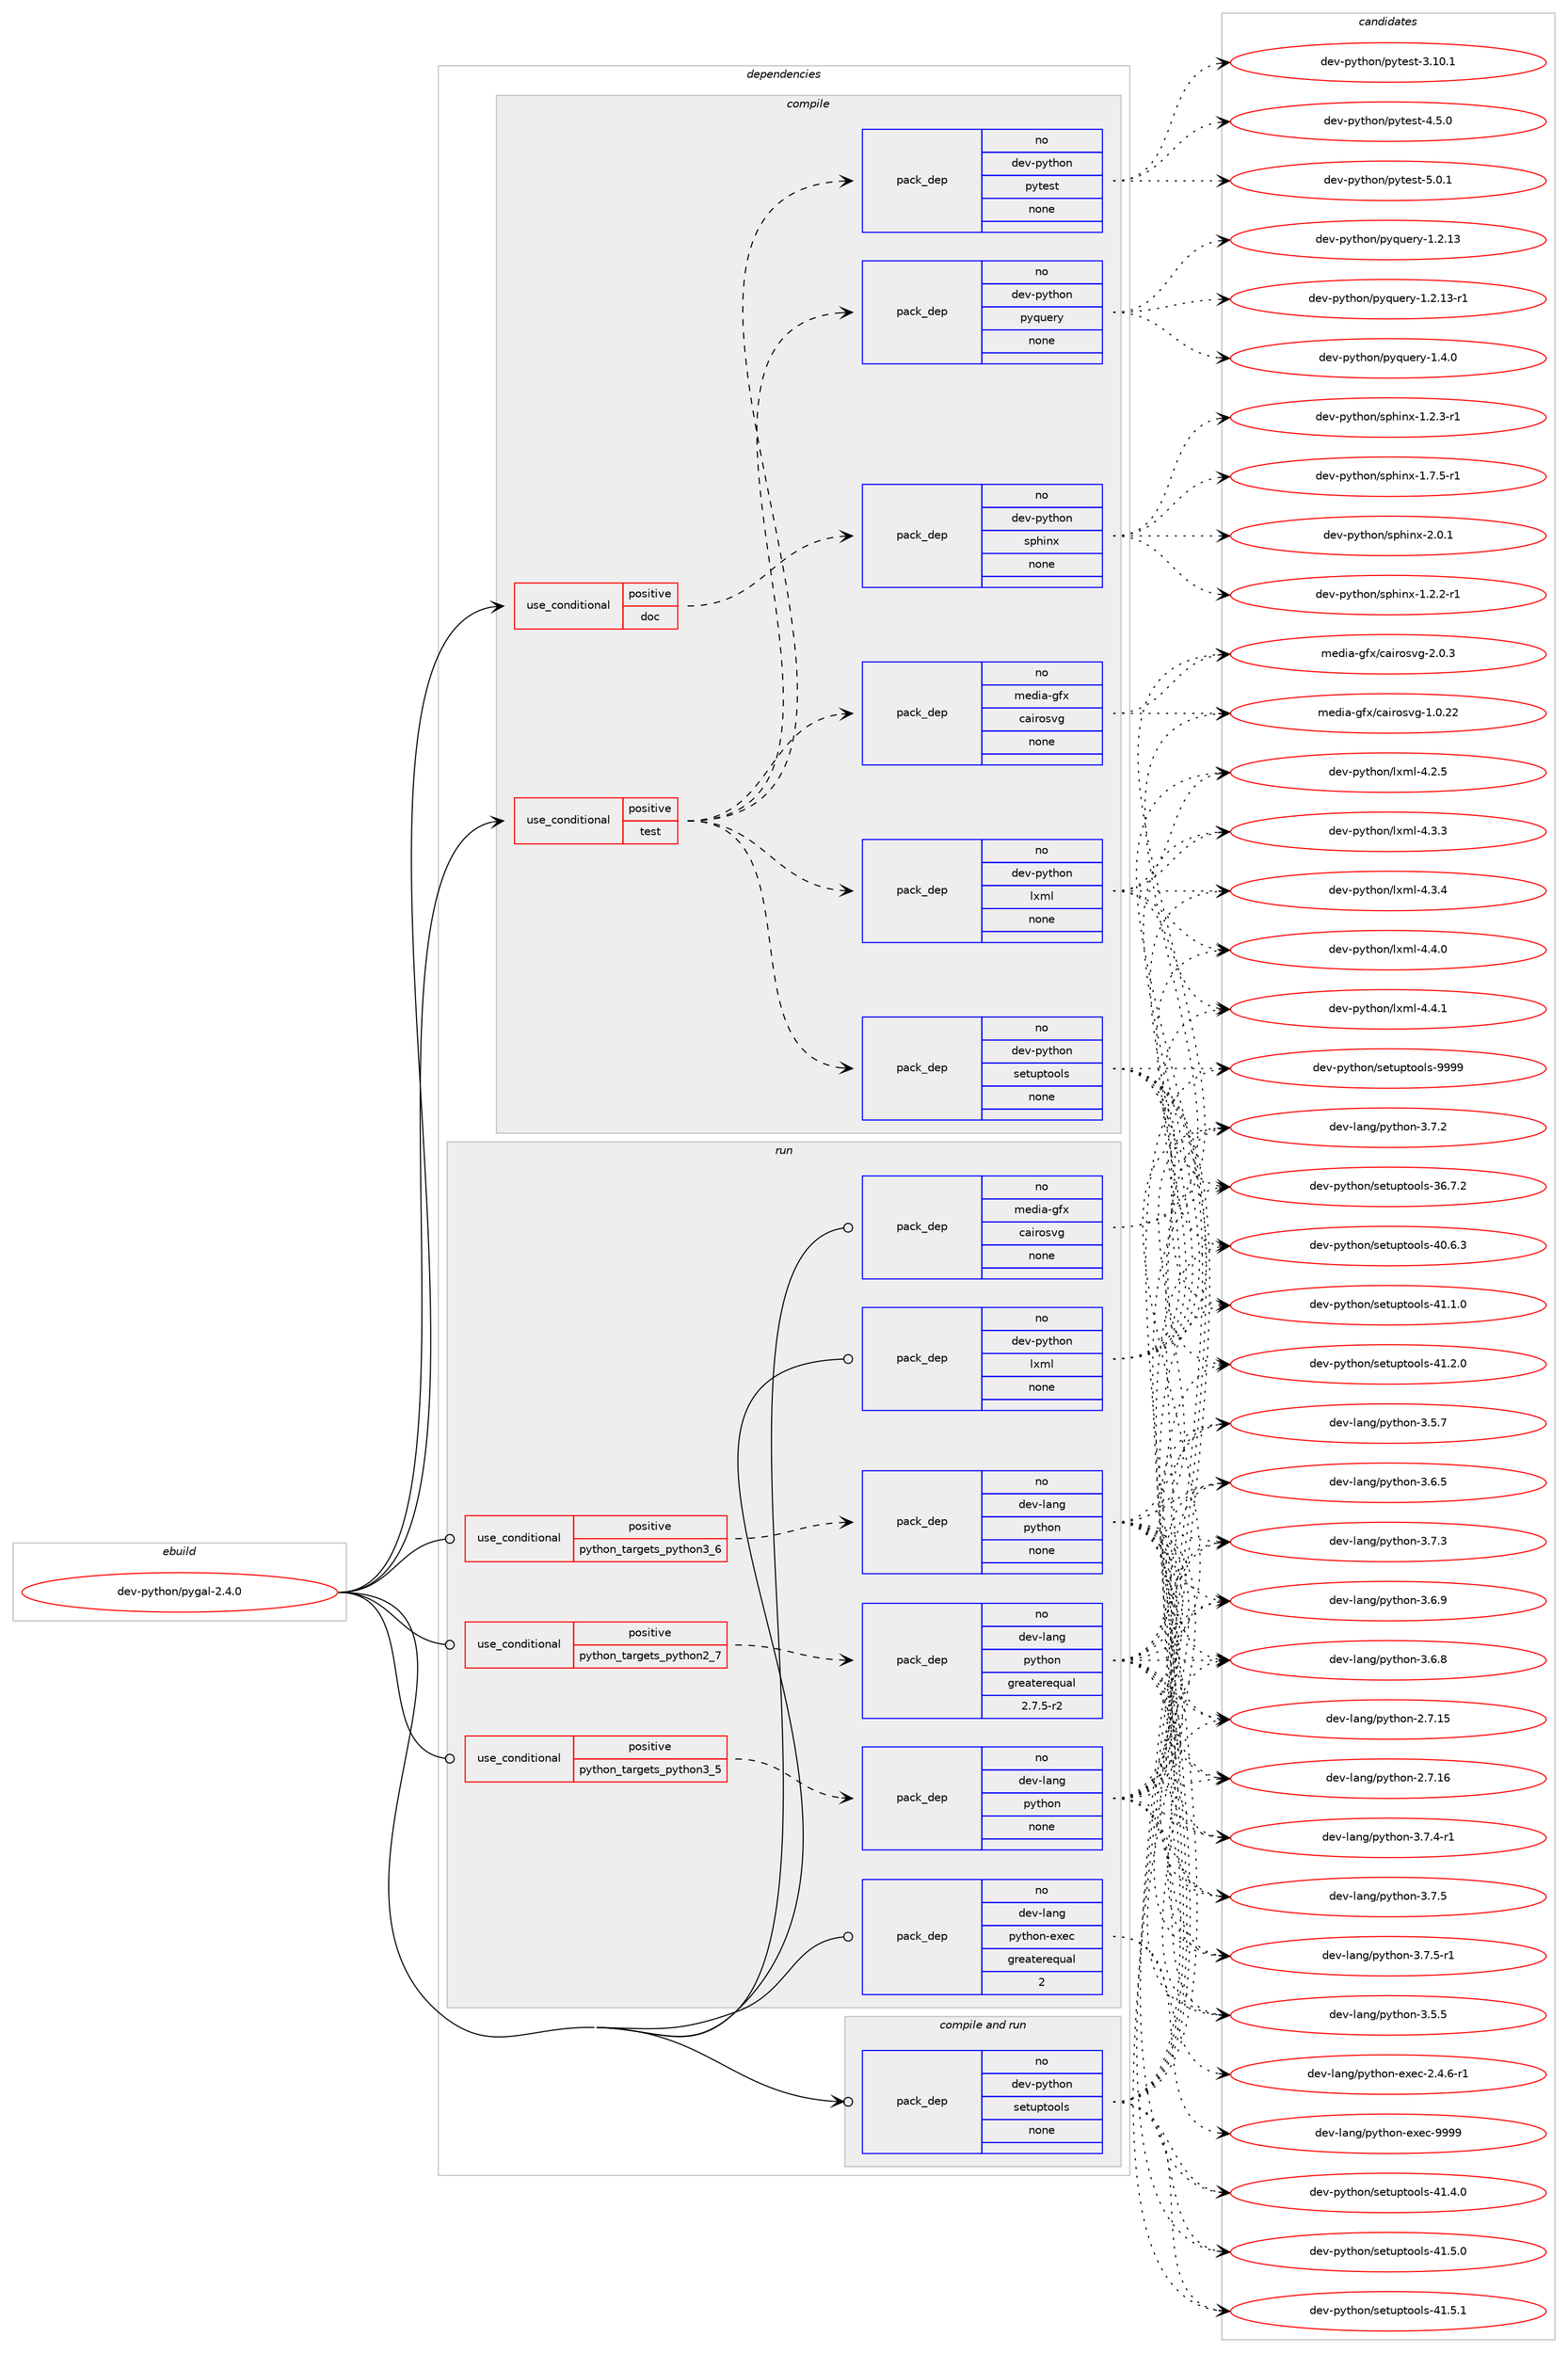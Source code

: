 digraph prolog {

# *************
# Graph options
# *************

newrank=true;
concentrate=true;
compound=true;
graph [rankdir=LR,fontname=Helvetica,fontsize=10,ranksep=1.5];#, ranksep=2.5, nodesep=0.2];
edge  [arrowhead=vee];
node  [fontname=Helvetica,fontsize=10];

# **********
# The ebuild
# **********

subgraph cluster_leftcol {
color=gray;
rank=same;
label=<<i>ebuild</i>>;
id [label="dev-python/pygal-2.4.0", color=red, width=4, href="../dev-python/pygal-2.4.0.svg"];
}

# ****************
# The dependencies
# ****************

subgraph cluster_midcol {
color=gray;
label=<<i>dependencies</i>>;
subgraph cluster_compile {
fillcolor="#eeeeee";
style=filled;
label=<<i>compile</i>>;
subgraph cond145877 {
dependency625841 [label=<<TABLE BORDER="0" CELLBORDER="1" CELLSPACING="0" CELLPADDING="4"><TR><TD ROWSPAN="3" CELLPADDING="10">use_conditional</TD></TR><TR><TD>positive</TD></TR><TR><TD>doc</TD></TR></TABLE>>, shape=none, color=red];
subgraph pack468120 {
dependency625842 [label=<<TABLE BORDER="0" CELLBORDER="1" CELLSPACING="0" CELLPADDING="4" WIDTH="220"><TR><TD ROWSPAN="6" CELLPADDING="30">pack_dep</TD></TR><TR><TD WIDTH="110">no</TD></TR><TR><TD>dev-python</TD></TR><TR><TD>sphinx</TD></TR><TR><TD>none</TD></TR><TR><TD></TD></TR></TABLE>>, shape=none, color=blue];
}
dependency625841:e -> dependency625842:w [weight=20,style="dashed",arrowhead="vee"];
}
id:e -> dependency625841:w [weight=20,style="solid",arrowhead="vee"];
subgraph cond145878 {
dependency625843 [label=<<TABLE BORDER="0" CELLBORDER="1" CELLSPACING="0" CELLPADDING="4"><TR><TD ROWSPAN="3" CELLPADDING="10">use_conditional</TD></TR><TR><TD>positive</TD></TR><TR><TD>test</TD></TR></TABLE>>, shape=none, color=red];
subgraph pack468121 {
dependency625844 [label=<<TABLE BORDER="0" CELLBORDER="1" CELLSPACING="0" CELLPADDING="4" WIDTH="220"><TR><TD ROWSPAN="6" CELLPADDING="30">pack_dep</TD></TR><TR><TD WIDTH="110">no</TD></TR><TR><TD>dev-python</TD></TR><TR><TD>lxml</TD></TR><TR><TD>none</TD></TR><TR><TD></TD></TR></TABLE>>, shape=none, color=blue];
}
dependency625843:e -> dependency625844:w [weight=20,style="dashed",arrowhead="vee"];
subgraph pack468122 {
dependency625845 [label=<<TABLE BORDER="0" CELLBORDER="1" CELLSPACING="0" CELLPADDING="4" WIDTH="220"><TR><TD ROWSPAN="6" CELLPADDING="30">pack_dep</TD></TR><TR><TD WIDTH="110">no</TD></TR><TR><TD>dev-python</TD></TR><TR><TD>setuptools</TD></TR><TR><TD>none</TD></TR><TR><TD></TD></TR></TABLE>>, shape=none, color=blue];
}
dependency625843:e -> dependency625845:w [weight=20,style="dashed",arrowhead="vee"];
subgraph pack468123 {
dependency625846 [label=<<TABLE BORDER="0" CELLBORDER="1" CELLSPACING="0" CELLPADDING="4" WIDTH="220"><TR><TD ROWSPAN="6" CELLPADDING="30">pack_dep</TD></TR><TR><TD WIDTH="110">no</TD></TR><TR><TD>media-gfx</TD></TR><TR><TD>cairosvg</TD></TR><TR><TD>none</TD></TR><TR><TD></TD></TR></TABLE>>, shape=none, color=blue];
}
dependency625843:e -> dependency625846:w [weight=20,style="dashed",arrowhead="vee"];
subgraph pack468124 {
dependency625847 [label=<<TABLE BORDER="0" CELLBORDER="1" CELLSPACING="0" CELLPADDING="4" WIDTH="220"><TR><TD ROWSPAN="6" CELLPADDING="30">pack_dep</TD></TR><TR><TD WIDTH="110">no</TD></TR><TR><TD>dev-python</TD></TR><TR><TD>pyquery</TD></TR><TR><TD>none</TD></TR><TR><TD></TD></TR></TABLE>>, shape=none, color=blue];
}
dependency625843:e -> dependency625847:w [weight=20,style="dashed",arrowhead="vee"];
subgraph pack468125 {
dependency625848 [label=<<TABLE BORDER="0" CELLBORDER="1" CELLSPACING="0" CELLPADDING="4" WIDTH="220"><TR><TD ROWSPAN="6" CELLPADDING="30">pack_dep</TD></TR><TR><TD WIDTH="110">no</TD></TR><TR><TD>dev-python</TD></TR><TR><TD>pytest</TD></TR><TR><TD>none</TD></TR><TR><TD></TD></TR></TABLE>>, shape=none, color=blue];
}
dependency625843:e -> dependency625848:w [weight=20,style="dashed",arrowhead="vee"];
}
id:e -> dependency625843:w [weight=20,style="solid",arrowhead="vee"];
}
subgraph cluster_compileandrun {
fillcolor="#eeeeee";
style=filled;
label=<<i>compile and run</i>>;
subgraph pack468126 {
dependency625849 [label=<<TABLE BORDER="0" CELLBORDER="1" CELLSPACING="0" CELLPADDING="4" WIDTH="220"><TR><TD ROWSPAN="6" CELLPADDING="30">pack_dep</TD></TR><TR><TD WIDTH="110">no</TD></TR><TR><TD>dev-python</TD></TR><TR><TD>setuptools</TD></TR><TR><TD>none</TD></TR><TR><TD></TD></TR></TABLE>>, shape=none, color=blue];
}
id:e -> dependency625849:w [weight=20,style="solid",arrowhead="odotvee"];
}
subgraph cluster_run {
fillcolor="#eeeeee";
style=filled;
label=<<i>run</i>>;
subgraph cond145879 {
dependency625850 [label=<<TABLE BORDER="0" CELLBORDER="1" CELLSPACING="0" CELLPADDING="4"><TR><TD ROWSPAN="3" CELLPADDING="10">use_conditional</TD></TR><TR><TD>positive</TD></TR><TR><TD>python_targets_python2_7</TD></TR></TABLE>>, shape=none, color=red];
subgraph pack468127 {
dependency625851 [label=<<TABLE BORDER="0" CELLBORDER="1" CELLSPACING="0" CELLPADDING="4" WIDTH="220"><TR><TD ROWSPAN="6" CELLPADDING="30">pack_dep</TD></TR><TR><TD WIDTH="110">no</TD></TR><TR><TD>dev-lang</TD></TR><TR><TD>python</TD></TR><TR><TD>greaterequal</TD></TR><TR><TD>2.7.5-r2</TD></TR></TABLE>>, shape=none, color=blue];
}
dependency625850:e -> dependency625851:w [weight=20,style="dashed",arrowhead="vee"];
}
id:e -> dependency625850:w [weight=20,style="solid",arrowhead="odot"];
subgraph cond145880 {
dependency625852 [label=<<TABLE BORDER="0" CELLBORDER="1" CELLSPACING="0" CELLPADDING="4"><TR><TD ROWSPAN="3" CELLPADDING="10">use_conditional</TD></TR><TR><TD>positive</TD></TR><TR><TD>python_targets_python3_5</TD></TR></TABLE>>, shape=none, color=red];
subgraph pack468128 {
dependency625853 [label=<<TABLE BORDER="0" CELLBORDER="1" CELLSPACING="0" CELLPADDING="4" WIDTH="220"><TR><TD ROWSPAN="6" CELLPADDING="30">pack_dep</TD></TR><TR><TD WIDTH="110">no</TD></TR><TR><TD>dev-lang</TD></TR><TR><TD>python</TD></TR><TR><TD>none</TD></TR><TR><TD></TD></TR></TABLE>>, shape=none, color=blue];
}
dependency625852:e -> dependency625853:w [weight=20,style="dashed",arrowhead="vee"];
}
id:e -> dependency625852:w [weight=20,style="solid",arrowhead="odot"];
subgraph cond145881 {
dependency625854 [label=<<TABLE BORDER="0" CELLBORDER="1" CELLSPACING="0" CELLPADDING="4"><TR><TD ROWSPAN="3" CELLPADDING="10">use_conditional</TD></TR><TR><TD>positive</TD></TR><TR><TD>python_targets_python3_6</TD></TR></TABLE>>, shape=none, color=red];
subgraph pack468129 {
dependency625855 [label=<<TABLE BORDER="0" CELLBORDER="1" CELLSPACING="0" CELLPADDING="4" WIDTH="220"><TR><TD ROWSPAN="6" CELLPADDING="30">pack_dep</TD></TR><TR><TD WIDTH="110">no</TD></TR><TR><TD>dev-lang</TD></TR><TR><TD>python</TD></TR><TR><TD>none</TD></TR><TR><TD></TD></TR></TABLE>>, shape=none, color=blue];
}
dependency625854:e -> dependency625855:w [weight=20,style="dashed",arrowhead="vee"];
}
id:e -> dependency625854:w [weight=20,style="solid",arrowhead="odot"];
subgraph pack468130 {
dependency625856 [label=<<TABLE BORDER="0" CELLBORDER="1" CELLSPACING="0" CELLPADDING="4" WIDTH="220"><TR><TD ROWSPAN="6" CELLPADDING="30">pack_dep</TD></TR><TR><TD WIDTH="110">no</TD></TR><TR><TD>dev-lang</TD></TR><TR><TD>python-exec</TD></TR><TR><TD>greaterequal</TD></TR><TR><TD>2</TD></TR></TABLE>>, shape=none, color=blue];
}
id:e -> dependency625856:w [weight=20,style="solid",arrowhead="odot"];
subgraph pack468131 {
dependency625857 [label=<<TABLE BORDER="0" CELLBORDER="1" CELLSPACING="0" CELLPADDING="4" WIDTH="220"><TR><TD ROWSPAN="6" CELLPADDING="30">pack_dep</TD></TR><TR><TD WIDTH="110">no</TD></TR><TR><TD>dev-python</TD></TR><TR><TD>lxml</TD></TR><TR><TD>none</TD></TR><TR><TD></TD></TR></TABLE>>, shape=none, color=blue];
}
id:e -> dependency625857:w [weight=20,style="solid",arrowhead="odot"];
subgraph pack468132 {
dependency625858 [label=<<TABLE BORDER="0" CELLBORDER="1" CELLSPACING="0" CELLPADDING="4" WIDTH="220"><TR><TD ROWSPAN="6" CELLPADDING="30">pack_dep</TD></TR><TR><TD WIDTH="110">no</TD></TR><TR><TD>media-gfx</TD></TR><TR><TD>cairosvg</TD></TR><TR><TD>none</TD></TR><TR><TD></TD></TR></TABLE>>, shape=none, color=blue];
}
id:e -> dependency625858:w [weight=20,style="solid",arrowhead="odot"];
}
}

# **************
# The candidates
# **************

subgraph cluster_choices {
rank=same;
color=gray;
label=<<i>candidates</i>>;

subgraph choice468120 {
color=black;
nodesep=1;
choice10010111845112121116104111110471151121041051101204549465046504511449 [label="dev-python/sphinx-1.2.2-r1", color=red, width=4,href="../dev-python/sphinx-1.2.2-r1.svg"];
choice10010111845112121116104111110471151121041051101204549465046514511449 [label="dev-python/sphinx-1.2.3-r1", color=red, width=4,href="../dev-python/sphinx-1.2.3-r1.svg"];
choice10010111845112121116104111110471151121041051101204549465546534511449 [label="dev-python/sphinx-1.7.5-r1", color=red, width=4,href="../dev-python/sphinx-1.7.5-r1.svg"];
choice1001011184511212111610411111047115112104105110120455046484649 [label="dev-python/sphinx-2.0.1", color=red, width=4,href="../dev-python/sphinx-2.0.1.svg"];
dependency625842:e -> choice10010111845112121116104111110471151121041051101204549465046504511449:w [style=dotted,weight="100"];
dependency625842:e -> choice10010111845112121116104111110471151121041051101204549465046514511449:w [style=dotted,weight="100"];
dependency625842:e -> choice10010111845112121116104111110471151121041051101204549465546534511449:w [style=dotted,weight="100"];
dependency625842:e -> choice1001011184511212111610411111047115112104105110120455046484649:w [style=dotted,weight="100"];
}
subgraph choice468121 {
color=black;
nodesep=1;
choice1001011184511212111610411111047108120109108455246504653 [label="dev-python/lxml-4.2.5", color=red, width=4,href="../dev-python/lxml-4.2.5.svg"];
choice1001011184511212111610411111047108120109108455246514651 [label="dev-python/lxml-4.3.3", color=red, width=4,href="../dev-python/lxml-4.3.3.svg"];
choice1001011184511212111610411111047108120109108455246514652 [label="dev-python/lxml-4.3.4", color=red, width=4,href="../dev-python/lxml-4.3.4.svg"];
choice1001011184511212111610411111047108120109108455246524648 [label="dev-python/lxml-4.4.0", color=red, width=4,href="../dev-python/lxml-4.4.0.svg"];
choice1001011184511212111610411111047108120109108455246524649 [label="dev-python/lxml-4.4.1", color=red, width=4,href="../dev-python/lxml-4.4.1.svg"];
dependency625844:e -> choice1001011184511212111610411111047108120109108455246504653:w [style=dotted,weight="100"];
dependency625844:e -> choice1001011184511212111610411111047108120109108455246514651:w [style=dotted,weight="100"];
dependency625844:e -> choice1001011184511212111610411111047108120109108455246514652:w [style=dotted,weight="100"];
dependency625844:e -> choice1001011184511212111610411111047108120109108455246524648:w [style=dotted,weight="100"];
dependency625844:e -> choice1001011184511212111610411111047108120109108455246524649:w [style=dotted,weight="100"];
}
subgraph choice468122 {
color=black;
nodesep=1;
choice100101118451121211161041111104711510111611711211611111110811545515446554650 [label="dev-python/setuptools-36.7.2", color=red, width=4,href="../dev-python/setuptools-36.7.2.svg"];
choice100101118451121211161041111104711510111611711211611111110811545524846544651 [label="dev-python/setuptools-40.6.3", color=red, width=4,href="../dev-python/setuptools-40.6.3.svg"];
choice100101118451121211161041111104711510111611711211611111110811545524946494648 [label="dev-python/setuptools-41.1.0", color=red, width=4,href="../dev-python/setuptools-41.1.0.svg"];
choice100101118451121211161041111104711510111611711211611111110811545524946504648 [label="dev-python/setuptools-41.2.0", color=red, width=4,href="../dev-python/setuptools-41.2.0.svg"];
choice100101118451121211161041111104711510111611711211611111110811545524946524648 [label="dev-python/setuptools-41.4.0", color=red, width=4,href="../dev-python/setuptools-41.4.0.svg"];
choice100101118451121211161041111104711510111611711211611111110811545524946534648 [label="dev-python/setuptools-41.5.0", color=red, width=4,href="../dev-python/setuptools-41.5.0.svg"];
choice100101118451121211161041111104711510111611711211611111110811545524946534649 [label="dev-python/setuptools-41.5.1", color=red, width=4,href="../dev-python/setuptools-41.5.1.svg"];
choice10010111845112121116104111110471151011161171121161111111081154557575757 [label="dev-python/setuptools-9999", color=red, width=4,href="../dev-python/setuptools-9999.svg"];
dependency625845:e -> choice100101118451121211161041111104711510111611711211611111110811545515446554650:w [style=dotted,weight="100"];
dependency625845:e -> choice100101118451121211161041111104711510111611711211611111110811545524846544651:w [style=dotted,weight="100"];
dependency625845:e -> choice100101118451121211161041111104711510111611711211611111110811545524946494648:w [style=dotted,weight="100"];
dependency625845:e -> choice100101118451121211161041111104711510111611711211611111110811545524946504648:w [style=dotted,weight="100"];
dependency625845:e -> choice100101118451121211161041111104711510111611711211611111110811545524946524648:w [style=dotted,weight="100"];
dependency625845:e -> choice100101118451121211161041111104711510111611711211611111110811545524946534648:w [style=dotted,weight="100"];
dependency625845:e -> choice100101118451121211161041111104711510111611711211611111110811545524946534649:w [style=dotted,weight="100"];
dependency625845:e -> choice10010111845112121116104111110471151011161171121161111111081154557575757:w [style=dotted,weight="100"];
}
subgraph choice468123 {
color=black;
nodesep=1;
choice109101100105974510310212047999710511411111511810345494648465050 [label="media-gfx/cairosvg-1.0.22", color=red, width=4,href="../media-gfx/cairosvg-1.0.22.svg"];
choice1091011001059745103102120479997105114111115118103455046484651 [label="media-gfx/cairosvg-2.0.3", color=red, width=4,href="../media-gfx/cairosvg-2.0.3.svg"];
dependency625846:e -> choice109101100105974510310212047999710511411111511810345494648465050:w [style=dotted,weight="100"];
dependency625846:e -> choice1091011001059745103102120479997105114111115118103455046484651:w [style=dotted,weight="100"];
}
subgraph choice468124 {
color=black;
nodesep=1;
choice100101118451121211161041111104711212111311710111412145494650464951 [label="dev-python/pyquery-1.2.13", color=red, width=4,href="../dev-python/pyquery-1.2.13.svg"];
choice1001011184511212111610411111047112121113117101114121454946504649514511449 [label="dev-python/pyquery-1.2.13-r1", color=red, width=4,href="../dev-python/pyquery-1.2.13-r1.svg"];
choice1001011184511212111610411111047112121113117101114121454946524648 [label="dev-python/pyquery-1.4.0", color=red, width=4,href="../dev-python/pyquery-1.4.0.svg"];
dependency625847:e -> choice100101118451121211161041111104711212111311710111412145494650464951:w [style=dotted,weight="100"];
dependency625847:e -> choice1001011184511212111610411111047112121113117101114121454946504649514511449:w [style=dotted,weight="100"];
dependency625847:e -> choice1001011184511212111610411111047112121113117101114121454946524648:w [style=dotted,weight="100"];
}
subgraph choice468125 {
color=black;
nodesep=1;
choice100101118451121211161041111104711212111610111511645514649484649 [label="dev-python/pytest-3.10.1", color=red, width=4,href="../dev-python/pytest-3.10.1.svg"];
choice1001011184511212111610411111047112121116101115116455246534648 [label="dev-python/pytest-4.5.0", color=red, width=4,href="../dev-python/pytest-4.5.0.svg"];
choice1001011184511212111610411111047112121116101115116455346484649 [label="dev-python/pytest-5.0.1", color=red, width=4,href="../dev-python/pytest-5.0.1.svg"];
dependency625848:e -> choice100101118451121211161041111104711212111610111511645514649484649:w [style=dotted,weight="100"];
dependency625848:e -> choice1001011184511212111610411111047112121116101115116455246534648:w [style=dotted,weight="100"];
dependency625848:e -> choice1001011184511212111610411111047112121116101115116455346484649:w [style=dotted,weight="100"];
}
subgraph choice468126 {
color=black;
nodesep=1;
choice100101118451121211161041111104711510111611711211611111110811545515446554650 [label="dev-python/setuptools-36.7.2", color=red, width=4,href="../dev-python/setuptools-36.7.2.svg"];
choice100101118451121211161041111104711510111611711211611111110811545524846544651 [label="dev-python/setuptools-40.6.3", color=red, width=4,href="../dev-python/setuptools-40.6.3.svg"];
choice100101118451121211161041111104711510111611711211611111110811545524946494648 [label="dev-python/setuptools-41.1.0", color=red, width=4,href="../dev-python/setuptools-41.1.0.svg"];
choice100101118451121211161041111104711510111611711211611111110811545524946504648 [label="dev-python/setuptools-41.2.0", color=red, width=4,href="../dev-python/setuptools-41.2.0.svg"];
choice100101118451121211161041111104711510111611711211611111110811545524946524648 [label="dev-python/setuptools-41.4.0", color=red, width=4,href="../dev-python/setuptools-41.4.0.svg"];
choice100101118451121211161041111104711510111611711211611111110811545524946534648 [label="dev-python/setuptools-41.5.0", color=red, width=4,href="../dev-python/setuptools-41.5.0.svg"];
choice100101118451121211161041111104711510111611711211611111110811545524946534649 [label="dev-python/setuptools-41.5.1", color=red, width=4,href="../dev-python/setuptools-41.5.1.svg"];
choice10010111845112121116104111110471151011161171121161111111081154557575757 [label="dev-python/setuptools-9999", color=red, width=4,href="../dev-python/setuptools-9999.svg"];
dependency625849:e -> choice100101118451121211161041111104711510111611711211611111110811545515446554650:w [style=dotted,weight="100"];
dependency625849:e -> choice100101118451121211161041111104711510111611711211611111110811545524846544651:w [style=dotted,weight="100"];
dependency625849:e -> choice100101118451121211161041111104711510111611711211611111110811545524946494648:w [style=dotted,weight="100"];
dependency625849:e -> choice100101118451121211161041111104711510111611711211611111110811545524946504648:w [style=dotted,weight="100"];
dependency625849:e -> choice100101118451121211161041111104711510111611711211611111110811545524946524648:w [style=dotted,weight="100"];
dependency625849:e -> choice100101118451121211161041111104711510111611711211611111110811545524946534648:w [style=dotted,weight="100"];
dependency625849:e -> choice100101118451121211161041111104711510111611711211611111110811545524946534649:w [style=dotted,weight="100"];
dependency625849:e -> choice10010111845112121116104111110471151011161171121161111111081154557575757:w [style=dotted,weight="100"];
}
subgraph choice468127 {
color=black;
nodesep=1;
choice10010111845108971101034711212111610411111045504655464953 [label="dev-lang/python-2.7.15", color=red, width=4,href="../dev-lang/python-2.7.15.svg"];
choice10010111845108971101034711212111610411111045504655464954 [label="dev-lang/python-2.7.16", color=red, width=4,href="../dev-lang/python-2.7.16.svg"];
choice100101118451089711010347112121116104111110455146534653 [label="dev-lang/python-3.5.5", color=red, width=4,href="../dev-lang/python-3.5.5.svg"];
choice100101118451089711010347112121116104111110455146534655 [label="dev-lang/python-3.5.7", color=red, width=4,href="../dev-lang/python-3.5.7.svg"];
choice100101118451089711010347112121116104111110455146544653 [label="dev-lang/python-3.6.5", color=red, width=4,href="../dev-lang/python-3.6.5.svg"];
choice100101118451089711010347112121116104111110455146544656 [label="dev-lang/python-3.6.8", color=red, width=4,href="../dev-lang/python-3.6.8.svg"];
choice100101118451089711010347112121116104111110455146544657 [label="dev-lang/python-3.6.9", color=red, width=4,href="../dev-lang/python-3.6.9.svg"];
choice100101118451089711010347112121116104111110455146554650 [label="dev-lang/python-3.7.2", color=red, width=4,href="../dev-lang/python-3.7.2.svg"];
choice100101118451089711010347112121116104111110455146554651 [label="dev-lang/python-3.7.3", color=red, width=4,href="../dev-lang/python-3.7.3.svg"];
choice1001011184510897110103471121211161041111104551465546524511449 [label="dev-lang/python-3.7.4-r1", color=red, width=4,href="../dev-lang/python-3.7.4-r1.svg"];
choice100101118451089711010347112121116104111110455146554653 [label="dev-lang/python-3.7.5", color=red, width=4,href="../dev-lang/python-3.7.5.svg"];
choice1001011184510897110103471121211161041111104551465546534511449 [label="dev-lang/python-3.7.5-r1", color=red, width=4,href="../dev-lang/python-3.7.5-r1.svg"];
dependency625851:e -> choice10010111845108971101034711212111610411111045504655464953:w [style=dotted,weight="100"];
dependency625851:e -> choice10010111845108971101034711212111610411111045504655464954:w [style=dotted,weight="100"];
dependency625851:e -> choice100101118451089711010347112121116104111110455146534653:w [style=dotted,weight="100"];
dependency625851:e -> choice100101118451089711010347112121116104111110455146534655:w [style=dotted,weight="100"];
dependency625851:e -> choice100101118451089711010347112121116104111110455146544653:w [style=dotted,weight="100"];
dependency625851:e -> choice100101118451089711010347112121116104111110455146544656:w [style=dotted,weight="100"];
dependency625851:e -> choice100101118451089711010347112121116104111110455146544657:w [style=dotted,weight="100"];
dependency625851:e -> choice100101118451089711010347112121116104111110455146554650:w [style=dotted,weight="100"];
dependency625851:e -> choice100101118451089711010347112121116104111110455146554651:w [style=dotted,weight="100"];
dependency625851:e -> choice1001011184510897110103471121211161041111104551465546524511449:w [style=dotted,weight="100"];
dependency625851:e -> choice100101118451089711010347112121116104111110455146554653:w [style=dotted,weight="100"];
dependency625851:e -> choice1001011184510897110103471121211161041111104551465546534511449:w [style=dotted,weight="100"];
}
subgraph choice468128 {
color=black;
nodesep=1;
choice10010111845108971101034711212111610411111045504655464953 [label="dev-lang/python-2.7.15", color=red, width=4,href="../dev-lang/python-2.7.15.svg"];
choice10010111845108971101034711212111610411111045504655464954 [label="dev-lang/python-2.7.16", color=red, width=4,href="../dev-lang/python-2.7.16.svg"];
choice100101118451089711010347112121116104111110455146534653 [label="dev-lang/python-3.5.5", color=red, width=4,href="../dev-lang/python-3.5.5.svg"];
choice100101118451089711010347112121116104111110455146534655 [label="dev-lang/python-3.5.7", color=red, width=4,href="../dev-lang/python-3.5.7.svg"];
choice100101118451089711010347112121116104111110455146544653 [label="dev-lang/python-3.6.5", color=red, width=4,href="../dev-lang/python-3.6.5.svg"];
choice100101118451089711010347112121116104111110455146544656 [label="dev-lang/python-3.6.8", color=red, width=4,href="../dev-lang/python-3.6.8.svg"];
choice100101118451089711010347112121116104111110455146544657 [label="dev-lang/python-3.6.9", color=red, width=4,href="../dev-lang/python-3.6.9.svg"];
choice100101118451089711010347112121116104111110455146554650 [label="dev-lang/python-3.7.2", color=red, width=4,href="../dev-lang/python-3.7.2.svg"];
choice100101118451089711010347112121116104111110455146554651 [label="dev-lang/python-3.7.3", color=red, width=4,href="../dev-lang/python-3.7.3.svg"];
choice1001011184510897110103471121211161041111104551465546524511449 [label="dev-lang/python-3.7.4-r1", color=red, width=4,href="../dev-lang/python-3.7.4-r1.svg"];
choice100101118451089711010347112121116104111110455146554653 [label="dev-lang/python-3.7.5", color=red, width=4,href="../dev-lang/python-3.7.5.svg"];
choice1001011184510897110103471121211161041111104551465546534511449 [label="dev-lang/python-3.7.5-r1", color=red, width=4,href="../dev-lang/python-3.7.5-r1.svg"];
dependency625853:e -> choice10010111845108971101034711212111610411111045504655464953:w [style=dotted,weight="100"];
dependency625853:e -> choice10010111845108971101034711212111610411111045504655464954:w [style=dotted,weight="100"];
dependency625853:e -> choice100101118451089711010347112121116104111110455146534653:w [style=dotted,weight="100"];
dependency625853:e -> choice100101118451089711010347112121116104111110455146534655:w [style=dotted,weight="100"];
dependency625853:e -> choice100101118451089711010347112121116104111110455146544653:w [style=dotted,weight="100"];
dependency625853:e -> choice100101118451089711010347112121116104111110455146544656:w [style=dotted,weight="100"];
dependency625853:e -> choice100101118451089711010347112121116104111110455146544657:w [style=dotted,weight="100"];
dependency625853:e -> choice100101118451089711010347112121116104111110455146554650:w [style=dotted,weight="100"];
dependency625853:e -> choice100101118451089711010347112121116104111110455146554651:w [style=dotted,weight="100"];
dependency625853:e -> choice1001011184510897110103471121211161041111104551465546524511449:w [style=dotted,weight="100"];
dependency625853:e -> choice100101118451089711010347112121116104111110455146554653:w [style=dotted,weight="100"];
dependency625853:e -> choice1001011184510897110103471121211161041111104551465546534511449:w [style=dotted,weight="100"];
}
subgraph choice468129 {
color=black;
nodesep=1;
choice10010111845108971101034711212111610411111045504655464953 [label="dev-lang/python-2.7.15", color=red, width=4,href="../dev-lang/python-2.7.15.svg"];
choice10010111845108971101034711212111610411111045504655464954 [label="dev-lang/python-2.7.16", color=red, width=4,href="../dev-lang/python-2.7.16.svg"];
choice100101118451089711010347112121116104111110455146534653 [label="dev-lang/python-3.5.5", color=red, width=4,href="../dev-lang/python-3.5.5.svg"];
choice100101118451089711010347112121116104111110455146534655 [label="dev-lang/python-3.5.7", color=red, width=4,href="../dev-lang/python-3.5.7.svg"];
choice100101118451089711010347112121116104111110455146544653 [label="dev-lang/python-3.6.5", color=red, width=4,href="../dev-lang/python-3.6.5.svg"];
choice100101118451089711010347112121116104111110455146544656 [label="dev-lang/python-3.6.8", color=red, width=4,href="../dev-lang/python-3.6.8.svg"];
choice100101118451089711010347112121116104111110455146544657 [label="dev-lang/python-3.6.9", color=red, width=4,href="../dev-lang/python-3.6.9.svg"];
choice100101118451089711010347112121116104111110455146554650 [label="dev-lang/python-3.7.2", color=red, width=4,href="../dev-lang/python-3.7.2.svg"];
choice100101118451089711010347112121116104111110455146554651 [label="dev-lang/python-3.7.3", color=red, width=4,href="../dev-lang/python-3.7.3.svg"];
choice1001011184510897110103471121211161041111104551465546524511449 [label="dev-lang/python-3.7.4-r1", color=red, width=4,href="../dev-lang/python-3.7.4-r1.svg"];
choice100101118451089711010347112121116104111110455146554653 [label="dev-lang/python-3.7.5", color=red, width=4,href="../dev-lang/python-3.7.5.svg"];
choice1001011184510897110103471121211161041111104551465546534511449 [label="dev-lang/python-3.7.5-r1", color=red, width=4,href="../dev-lang/python-3.7.5-r1.svg"];
dependency625855:e -> choice10010111845108971101034711212111610411111045504655464953:w [style=dotted,weight="100"];
dependency625855:e -> choice10010111845108971101034711212111610411111045504655464954:w [style=dotted,weight="100"];
dependency625855:e -> choice100101118451089711010347112121116104111110455146534653:w [style=dotted,weight="100"];
dependency625855:e -> choice100101118451089711010347112121116104111110455146534655:w [style=dotted,weight="100"];
dependency625855:e -> choice100101118451089711010347112121116104111110455146544653:w [style=dotted,weight="100"];
dependency625855:e -> choice100101118451089711010347112121116104111110455146544656:w [style=dotted,weight="100"];
dependency625855:e -> choice100101118451089711010347112121116104111110455146544657:w [style=dotted,weight="100"];
dependency625855:e -> choice100101118451089711010347112121116104111110455146554650:w [style=dotted,weight="100"];
dependency625855:e -> choice100101118451089711010347112121116104111110455146554651:w [style=dotted,weight="100"];
dependency625855:e -> choice1001011184510897110103471121211161041111104551465546524511449:w [style=dotted,weight="100"];
dependency625855:e -> choice100101118451089711010347112121116104111110455146554653:w [style=dotted,weight="100"];
dependency625855:e -> choice1001011184510897110103471121211161041111104551465546534511449:w [style=dotted,weight="100"];
}
subgraph choice468130 {
color=black;
nodesep=1;
choice10010111845108971101034711212111610411111045101120101994550465246544511449 [label="dev-lang/python-exec-2.4.6-r1", color=red, width=4,href="../dev-lang/python-exec-2.4.6-r1.svg"];
choice10010111845108971101034711212111610411111045101120101994557575757 [label="dev-lang/python-exec-9999", color=red, width=4,href="../dev-lang/python-exec-9999.svg"];
dependency625856:e -> choice10010111845108971101034711212111610411111045101120101994550465246544511449:w [style=dotted,weight="100"];
dependency625856:e -> choice10010111845108971101034711212111610411111045101120101994557575757:w [style=dotted,weight="100"];
}
subgraph choice468131 {
color=black;
nodesep=1;
choice1001011184511212111610411111047108120109108455246504653 [label="dev-python/lxml-4.2.5", color=red, width=4,href="../dev-python/lxml-4.2.5.svg"];
choice1001011184511212111610411111047108120109108455246514651 [label="dev-python/lxml-4.3.3", color=red, width=4,href="../dev-python/lxml-4.3.3.svg"];
choice1001011184511212111610411111047108120109108455246514652 [label="dev-python/lxml-4.3.4", color=red, width=4,href="../dev-python/lxml-4.3.4.svg"];
choice1001011184511212111610411111047108120109108455246524648 [label="dev-python/lxml-4.4.0", color=red, width=4,href="../dev-python/lxml-4.4.0.svg"];
choice1001011184511212111610411111047108120109108455246524649 [label="dev-python/lxml-4.4.1", color=red, width=4,href="../dev-python/lxml-4.4.1.svg"];
dependency625857:e -> choice1001011184511212111610411111047108120109108455246504653:w [style=dotted,weight="100"];
dependency625857:e -> choice1001011184511212111610411111047108120109108455246514651:w [style=dotted,weight="100"];
dependency625857:e -> choice1001011184511212111610411111047108120109108455246514652:w [style=dotted,weight="100"];
dependency625857:e -> choice1001011184511212111610411111047108120109108455246524648:w [style=dotted,weight="100"];
dependency625857:e -> choice1001011184511212111610411111047108120109108455246524649:w [style=dotted,weight="100"];
}
subgraph choice468132 {
color=black;
nodesep=1;
choice109101100105974510310212047999710511411111511810345494648465050 [label="media-gfx/cairosvg-1.0.22", color=red, width=4,href="../media-gfx/cairosvg-1.0.22.svg"];
choice1091011001059745103102120479997105114111115118103455046484651 [label="media-gfx/cairosvg-2.0.3", color=red, width=4,href="../media-gfx/cairosvg-2.0.3.svg"];
dependency625858:e -> choice109101100105974510310212047999710511411111511810345494648465050:w [style=dotted,weight="100"];
dependency625858:e -> choice1091011001059745103102120479997105114111115118103455046484651:w [style=dotted,weight="100"];
}
}

}
